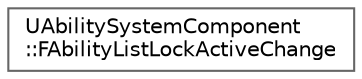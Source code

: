 digraph "Graphical Class Hierarchy"
{
 // INTERACTIVE_SVG=YES
 // LATEX_PDF_SIZE
  bgcolor="transparent";
  edge [fontname=Helvetica,fontsize=10,labelfontname=Helvetica,labelfontsize=10];
  node [fontname=Helvetica,fontsize=10,shape=box,height=0.2,width=0.4];
  rankdir="LR";
  Node0 [id="Node000000",label="UAbilitySystemComponent\l::FAbilityListLockActiveChange",height=0.2,width=0.4,color="grey40", fillcolor="white", style="filled",URL="$d4/d5d/structUAbilitySystemComponent_1_1FAbilityListLockActiveChange.html",tooltip=" "];
}

